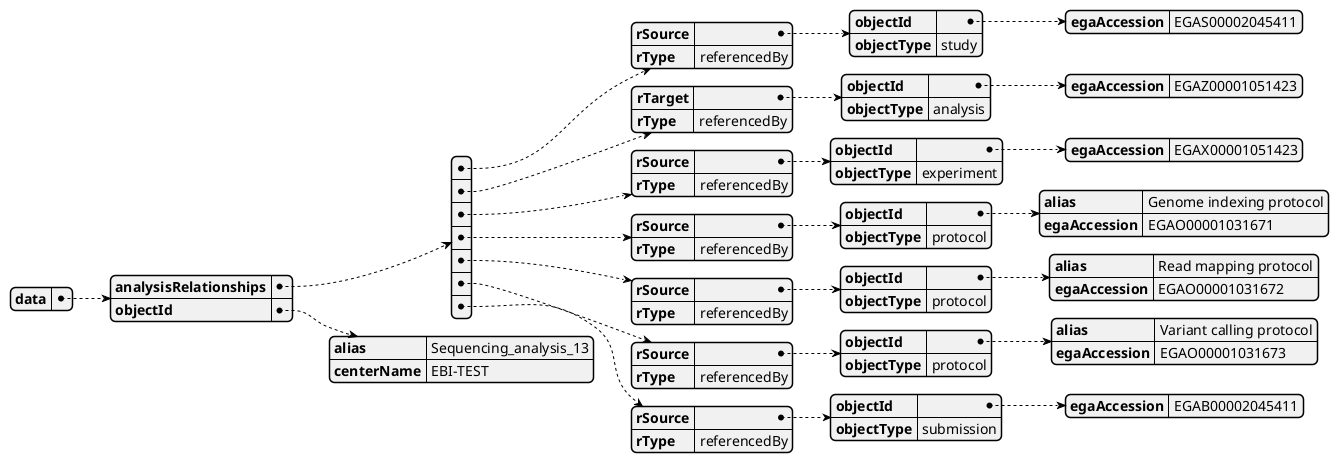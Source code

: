 @startjson

{
    "data": {
        "analysisRelationships": [
            {
                "rSource": {
                    "objectId": {
                        "egaAccession": "EGAS00002045411"
                    },
                    "objectType": "study"
                },
                "rType": "referencedBy"
            },
            {
                "rTarget": {
                    "objectId": {
                        "egaAccession": "EGAZ00001051423"
                    },
                    "objectType": "analysis"
                },
                "rType": "referencedBy"
            },
            {
                "rSource": {
                    "objectId": {
                        "egaAccession": "EGAX00001051423"
                    },
                    "objectType": "experiment"
                },
                "rType": "referencedBy"
            },
            {
                "rSource": {
                    "objectId": {
                        "alias": "Genome indexing protocol",
                        "egaAccession": "EGAO00001031671"
                    },
                    "objectType": "protocol"
                },
                "rType": "referencedBy"
            },
            {
                "rSource": {
                    "objectId": {
                        "alias": "Read mapping protocol",
                        "egaAccession": "EGAO00001031672"
                    },
                    "objectType": "protocol"
                },
                "rType": "referencedBy"
            },
            {
                "rSource": {
                    "objectId": {
                        "alias": "Variant calling protocol",
                        "egaAccession": "EGAO00001031673"
                    },
                    "objectType": "protocol"
                },
                "rType": "referencedBy"
            },
            {
                "rSource": {
                    "objectId": {
                        "egaAccession": "EGAB00002045411"
                    },
                    "objectType": "submission"
                },
                "rType": "referencedBy"
            }
        ],
        "objectId": {
            "alias": "Sequencing_analysis_13",
            "centerName": "EBI-TEST"
        }
    }
}
@endjson